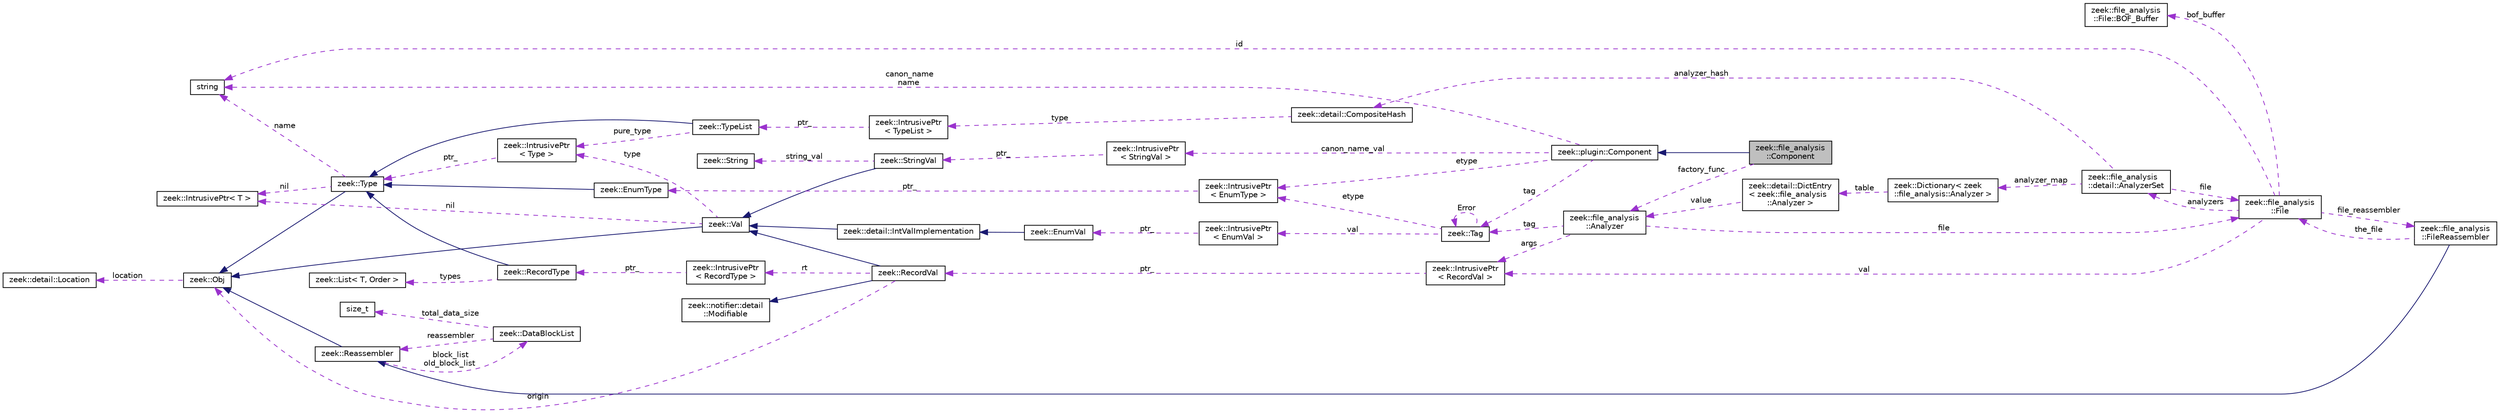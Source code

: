 digraph "zeek::file_analysis::Component"
{
 // LATEX_PDF_SIZE
  edge [fontname="Helvetica",fontsize="10",labelfontname="Helvetica",labelfontsize="10"];
  node [fontname="Helvetica",fontsize="10",shape=record];
  rankdir="LR";
  Node1 [label="zeek::file_analysis\l::Component",height=0.2,width=0.4,color="black", fillcolor="grey75", style="filled", fontcolor="black",tooltip=" "];
  Node2 -> Node1 [dir="back",color="midnightblue",fontsize="10",style="solid",fontname="Helvetica"];
  Node2 [label="zeek::plugin::Component",height=0.2,width=0.4,color="black", fillcolor="white", style="filled",URL="$d3/d83/classzeek_1_1plugin_1_1Component.html",tooltip=" "];
  Node3 -> Node2 [dir="back",color="darkorchid3",fontsize="10",style="dashed",label=" canon_name\nname" ,fontname="Helvetica"];
  Node3 [label="string",height=0.2,width=0.4,color="black", fillcolor="white", style="filled",tooltip=" "];
  Node4 -> Node2 [dir="back",color="darkorchid3",fontsize="10",style="dashed",label=" canon_name_val" ,fontname="Helvetica"];
  Node4 [label="zeek::IntrusivePtr\l\< StringVal \>",height=0.2,width=0.4,color="black", fillcolor="white", style="filled",URL="$d6/dba/classzeek_1_1IntrusivePtr.html",tooltip=" "];
  Node5 -> Node4 [dir="back",color="darkorchid3",fontsize="10",style="dashed",label=" ptr_" ,fontname="Helvetica"];
  Node5 [label="zeek::StringVal",height=0.2,width=0.4,color="black", fillcolor="white", style="filled",URL="$da/d6f/classzeek_1_1StringVal.html",tooltip=" "];
  Node6 -> Node5 [dir="back",color="midnightblue",fontsize="10",style="solid",fontname="Helvetica"];
  Node6 [label="zeek::Val",height=0.2,width=0.4,color="black", fillcolor="white", style="filled",URL="$de/d49/classzeek_1_1Val.html",tooltip=" "];
  Node7 -> Node6 [dir="back",color="midnightblue",fontsize="10",style="solid",fontname="Helvetica"];
  Node7 [label="zeek::Obj",height=0.2,width=0.4,color="black", fillcolor="white", style="filled",URL="$dd/df1/classzeek_1_1Obj.html",tooltip=" "];
  Node8 -> Node7 [dir="back",color="darkorchid3",fontsize="10",style="dashed",label=" location" ,fontname="Helvetica"];
  Node8 [label="zeek::detail::Location",height=0.2,width=0.4,color="black", fillcolor="white", style="filled",URL="$d5/d1d/classzeek_1_1detail_1_1Location.html",tooltip=" "];
  Node9 -> Node6 [dir="back",color="darkorchid3",fontsize="10",style="dashed",label=" nil" ,fontname="Helvetica"];
  Node9 [label="zeek::IntrusivePtr\< T \>",height=0.2,width=0.4,color="black", fillcolor="white", style="filled",URL="$d6/dba/classzeek_1_1IntrusivePtr.html",tooltip=" "];
  Node10 -> Node6 [dir="back",color="darkorchid3",fontsize="10",style="dashed",label=" type" ,fontname="Helvetica"];
  Node10 [label="zeek::IntrusivePtr\l\< Type \>",height=0.2,width=0.4,color="black", fillcolor="white", style="filled",URL="$d6/dba/classzeek_1_1IntrusivePtr.html",tooltip=" "];
  Node11 -> Node10 [dir="back",color="darkorchid3",fontsize="10",style="dashed",label=" ptr_" ,fontname="Helvetica"];
  Node11 [label="zeek::Type",height=0.2,width=0.4,color="black", fillcolor="white", style="filled",URL="$d0/d4f/classzeek_1_1Type.html",tooltip=" "];
  Node7 -> Node11 [dir="back",color="midnightblue",fontsize="10",style="solid",fontname="Helvetica"];
  Node9 -> Node11 [dir="back",color="darkorchid3",fontsize="10",style="dashed",label=" nil" ,fontname="Helvetica"];
  Node3 -> Node11 [dir="back",color="darkorchid3",fontsize="10",style="dashed",label=" name" ,fontname="Helvetica"];
  Node12 -> Node5 [dir="back",color="darkorchid3",fontsize="10",style="dashed",label=" string_val" ,fontname="Helvetica"];
  Node12 [label="zeek::String",height=0.2,width=0.4,color="black", fillcolor="white", style="filled",URL="$da/d99/classzeek_1_1String.html",tooltip=" "];
  Node13 -> Node2 [dir="back",color="darkorchid3",fontsize="10",style="dashed",label=" tag" ,fontname="Helvetica"];
  Node13 [label="zeek::Tag",height=0.2,width=0.4,color="black", fillcolor="white", style="filled",URL="$d3/dd0/classzeek_1_1Tag.html",tooltip=" "];
  Node13 -> Node13 [dir="back",color="darkorchid3",fontsize="10",style="dashed",label=" Error" ,fontname="Helvetica"];
  Node14 -> Node13 [dir="back",color="darkorchid3",fontsize="10",style="dashed",label=" val" ,fontname="Helvetica"];
  Node14 [label="zeek::IntrusivePtr\l\< EnumVal \>",height=0.2,width=0.4,color="black", fillcolor="white", style="filled",URL="$d6/dba/classzeek_1_1IntrusivePtr.html",tooltip=" "];
  Node15 -> Node14 [dir="back",color="darkorchid3",fontsize="10",style="dashed",label=" ptr_" ,fontname="Helvetica"];
  Node15 [label="zeek::EnumVal",height=0.2,width=0.4,color="black", fillcolor="white", style="filled",URL="$dc/da0/classzeek_1_1EnumVal.html",tooltip=" "];
  Node16 -> Node15 [dir="back",color="midnightblue",fontsize="10",style="solid",fontname="Helvetica"];
  Node16 [label="zeek::detail::IntValImplementation",height=0.2,width=0.4,color="black", fillcolor="white", style="filled",URL="$db/d72/classzeek_1_1detail_1_1IntValImplementation.html",tooltip=" "];
  Node6 -> Node16 [dir="back",color="midnightblue",fontsize="10",style="solid",fontname="Helvetica"];
  Node17 -> Node13 [dir="back",color="darkorchid3",fontsize="10",style="dashed",label=" etype" ,fontname="Helvetica"];
  Node17 [label="zeek::IntrusivePtr\l\< EnumType \>",height=0.2,width=0.4,color="black", fillcolor="white", style="filled",URL="$d6/dba/classzeek_1_1IntrusivePtr.html",tooltip=" "];
  Node18 -> Node17 [dir="back",color="darkorchid3",fontsize="10",style="dashed",label=" ptr_" ,fontname="Helvetica"];
  Node18 [label="zeek::EnumType",height=0.2,width=0.4,color="black", fillcolor="white", style="filled",URL="$d4/d24/classzeek_1_1EnumType.html",tooltip=" "];
  Node11 -> Node18 [dir="back",color="midnightblue",fontsize="10",style="solid",fontname="Helvetica"];
  Node17 -> Node2 [dir="back",color="darkorchid3",fontsize="10",style="dashed",label=" etype" ,fontname="Helvetica"];
  Node19 -> Node1 [dir="back",color="darkorchid3",fontsize="10",style="dashed",label=" factory_func" ,fontname="Helvetica"];
  Node19 [label="zeek::file_analysis\l::Analyzer",height=0.2,width=0.4,color="black", fillcolor="white", style="filled",URL="$db/d1f/classzeek_1_1file__analysis_1_1Analyzer.html",tooltip=" "];
  Node13 -> Node19 [dir="back",color="darkorchid3",fontsize="10",style="dashed",label=" tag" ,fontname="Helvetica"];
  Node20 -> Node19 [dir="back",color="darkorchid3",fontsize="10",style="dashed",label=" args" ,fontname="Helvetica"];
  Node20 [label="zeek::IntrusivePtr\l\< RecordVal \>",height=0.2,width=0.4,color="black", fillcolor="white", style="filled",URL="$d6/dba/classzeek_1_1IntrusivePtr.html",tooltip=" "];
  Node21 -> Node20 [dir="back",color="darkorchid3",fontsize="10",style="dashed",label=" ptr_" ,fontname="Helvetica"];
  Node21 [label="zeek::RecordVal",height=0.2,width=0.4,color="black", fillcolor="white", style="filled",URL="$d7/d7e/classzeek_1_1RecordVal.html",tooltip=" "];
  Node6 -> Node21 [dir="back",color="midnightblue",fontsize="10",style="solid",fontname="Helvetica"];
  Node22 -> Node21 [dir="back",color="midnightblue",fontsize="10",style="solid",fontname="Helvetica"];
  Node22 [label="zeek::notifier::detail\l::Modifiable",height=0.2,width=0.4,color="black", fillcolor="white", style="filled",URL="$d8/d87/classzeek_1_1notifier_1_1detail_1_1Modifiable.html",tooltip=" "];
  Node7 -> Node21 [dir="back",color="darkorchid3",fontsize="10",style="dashed",label=" origin" ,fontname="Helvetica"];
  Node23 -> Node21 [dir="back",color="darkorchid3",fontsize="10",style="dashed",label=" rt" ,fontname="Helvetica"];
  Node23 [label="zeek::IntrusivePtr\l\< RecordType \>",height=0.2,width=0.4,color="black", fillcolor="white", style="filled",URL="$d6/dba/classzeek_1_1IntrusivePtr.html",tooltip=" "];
  Node24 -> Node23 [dir="back",color="darkorchid3",fontsize="10",style="dashed",label=" ptr_" ,fontname="Helvetica"];
  Node24 [label="zeek::RecordType",height=0.2,width=0.4,color="black", fillcolor="white", style="filled",URL="$df/d5b/classzeek_1_1RecordType.html",tooltip=" "];
  Node11 -> Node24 [dir="back",color="midnightblue",fontsize="10",style="solid",fontname="Helvetica"];
  Node25 -> Node24 [dir="back",color="darkorchid3",fontsize="10",style="dashed",label=" types" ,fontname="Helvetica"];
  Node25 [label="zeek::List\< T, Order \>",height=0.2,width=0.4,color="black", fillcolor="white", style="filled",URL="$d2/d8d/classzeek_1_1List.html",tooltip=" "];
  Node26 -> Node19 [dir="back",color="darkorchid3",fontsize="10",style="dashed",label=" file" ,fontname="Helvetica"];
  Node26 [label="zeek::file_analysis\l::File",height=0.2,width=0.4,color="black", fillcolor="white", style="filled",URL="$d2/d67/classzeek_1_1file__analysis_1_1File.html",tooltip=" "];
  Node3 -> Node26 [dir="back",color="darkorchid3",fontsize="10",style="dashed",label=" id" ,fontname="Helvetica"];
  Node20 -> Node26 [dir="back",color="darkorchid3",fontsize="10",style="dashed",label=" val" ,fontname="Helvetica"];
  Node27 -> Node26 [dir="back",color="darkorchid3",fontsize="10",style="dashed",label=" file_reassembler" ,fontname="Helvetica"];
  Node27 [label="zeek::file_analysis\l::FileReassembler",height=0.2,width=0.4,color="black", fillcolor="white", style="filled",URL="$d5/da7/classzeek_1_1file__analysis_1_1FileReassembler.html",tooltip=" "];
  Node28 -> Node27 [dir="back",color="midnightblue",fontsize="10",style="solid",fontname="Helvetica"];
  Node28 [label="zeek::Reassembler",height=0.2,width=0.4,color="black", fillcolor="white", style="filled",URL="$d2/dd1/classzeek_1_1Reassembler.html",tooltip=" "];
  Node7 -> Node28 [dir="back",color="midnightblue",fontsize="10",style="solid",fontname="Helvetica"];
  Node29 -> Node28 [dir="back",color="darkorchid3",fontsize="10",style="dashed",label=" block_list\nold_block_list" ,fontname="Helvetica"];
  Node29 [label="zeek::DataBlockList",height=0.2,width=0.4,color="black", fillcolor="white", style="filled",URL="$d5/d95/classzeek_1_1DataBlockList.html",tooltip=" "];
  Node28 -> Node29 [dir="back",color="darkorchid3",fontsize="10",style="dashed",label=" reassembler" ,fontname="Helvetica"];
  Node30 -> Node29 [dir="back",color="darkorchid3",fontsize="10",style="dashed",label=" total_data_size" ,fontname="Helvetica"];
  Node30 [label="size_t",height=0.2,width=0.4,color="black", fillcolor="white", style="filled",tooltip=" "];
  Node26 -> Node27 [dir="back",color="darkorchid3",fontsize="10",style="dashed",label=" the_file" ,fontname="Helvetica"];
  Node31 -> Node26 [dir="back",color="darkorchid3",fontsize="10",style="dashed",label=" analyzers" ,fontname="Helvetica"];
  Node31 [label="zeek::file_analysis\l::detail::AnalyzerSet",height=0.2,width=0.4,color="black", fillcolor="white", style="filled",URL="$d7/d66/classzeek_1_1file__analysis_1_1detail_1_1AnalyzerSet.html",tooltip=" "];
  Node26 -> Node31 [dir="back",color="darkorchid3",fontsize="10",style="dashed",label=" file" ,fontname="Helvetica"];
  Node32 -> Node31 [dir="back",color="darkorchid3",fontsize="10",style="dashed",label=" analyzer_hash" ,fontname="Helvetica"];
  Node32 [label="zeek::detail::CompositeHash",height=0.2,width=0.4,color="black", fillcolor="white", style="filled",URL="$d6/db2/classzeek_1_1detail_1_1CompositeHash.html",tooltip=" "];
  Node33 -> Node32 [dir="back",color="darkorchid3",fontsize="10",style="dashed",label=" type" ,fontname="Helvetica"];
  Node33 [label="zeek::IntrusivePtr\l\< TypeList \>",height=0.2,width=0.4,color="black", fillcolor="white", style="filled",URL="$d6/dba/classzeek_1_1IntrusivePtr.html",tooltip=" "];
  Node34 -> Node33 [dir="back",color="darkorchid3",fontsize="10",style="dashed",label=" ptr_" ,fontname="Helvetica"];
  Node34 [label="zeek::TypeList",height=0.2,width=0.4,color="black", fillcolor="white", style="filled",URL="$da/d8e/classzeek_1_1TypeList.html",tooltip=" "];
  Node11 -> Node34 [dir="back",color="midnightblue",fontsize="10",style="solid",fontname="Helvetica"];
  Node10 -> Node34 [dir="back",color="darkorchid3",fontsize="10",style="dashed",label=" pure_type" ,fontname="Helvetica"];
  Node35 -> Node31 [dir="back",color="darkorchid3",fontsize="10",style="dashed",label=" analyzer_map" ,fontname="Helvetica"];
  Node35 [label="zeek::Dictionary\< zeek\l::file_analysis::Analyzer \>",height=0.2,width=0.4,color="black", fillcolor="white", style="filled",URL="$da/d6c/classzeek_1_1Dictionary.html",tooltip=" "];
  Node36 -> Node35 [dir="back",color="darkorchid3",fontsize="10",style="dashed",label=" table" ,fontname="Helvetica"];
  Node36 [label="zeek::detail::DictEntry\l\< zeek::file_analysis\l::Analyzer \>",height=0.2,width=0.4,color="black", fillcolor="white", style="filled",URL="$de/d59/classzeek_1_1detail_1_1DictEntry.html",tooltip=" "];
  Node19 -> Node36 [dir="back",color="darkorchid3",fontsize="10",style="dashed",label=" value" ,fontname="Helvetica"];
  Node37 -> Node26 [dir="back",color="darkorchid3",fontsize="10",style="dashed",label=" bof_buffer" ,fontname="Helvetica"];
  Node37 [label="zeek::file_analysis\l::File::BOF_Buffer",height=0.2,width=0.4,color="black", fillcolor="white", style="filled",URL="$dd/d6f/structzeek_1_1file__analysis_1_1File_1_1BOF__Buffer.html",tooltip=" "];
}
